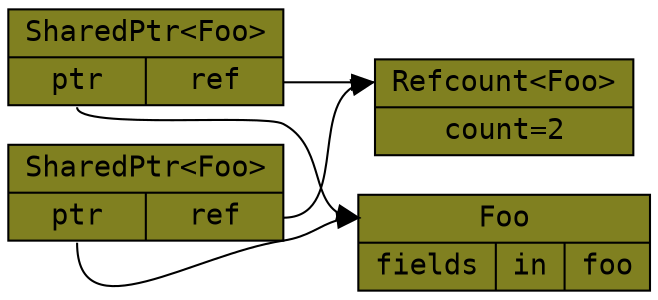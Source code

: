 digraph G {
    graph [rankdir = LR,
          bgcolor=transparent,
          fontname="monospace"
    ];

    node[shape=record,
       fillcolor="#808020",
       style="filled",
       fontname="monospace"
    ];

    shared_ptr[label="SharedPtr\<Foo\>|{<object>ptr|<control>ref}"]
    shared_ptr2[label="SharedPtr\<Foo\>|{<object>ptr|<control>ref}"]

    control[label="<ctrl>Refcount\<Foo\>|{count=2}"];
    object[label="<foo>Foo|{fields|in|foo}"]

    shared_ptr:object -> object:foo;
    shared_ptr2:object -> object:foo;

    shared_ptr:control -> control:ctrl;
    shared_ptr2:control -> control:ctrl;

}
